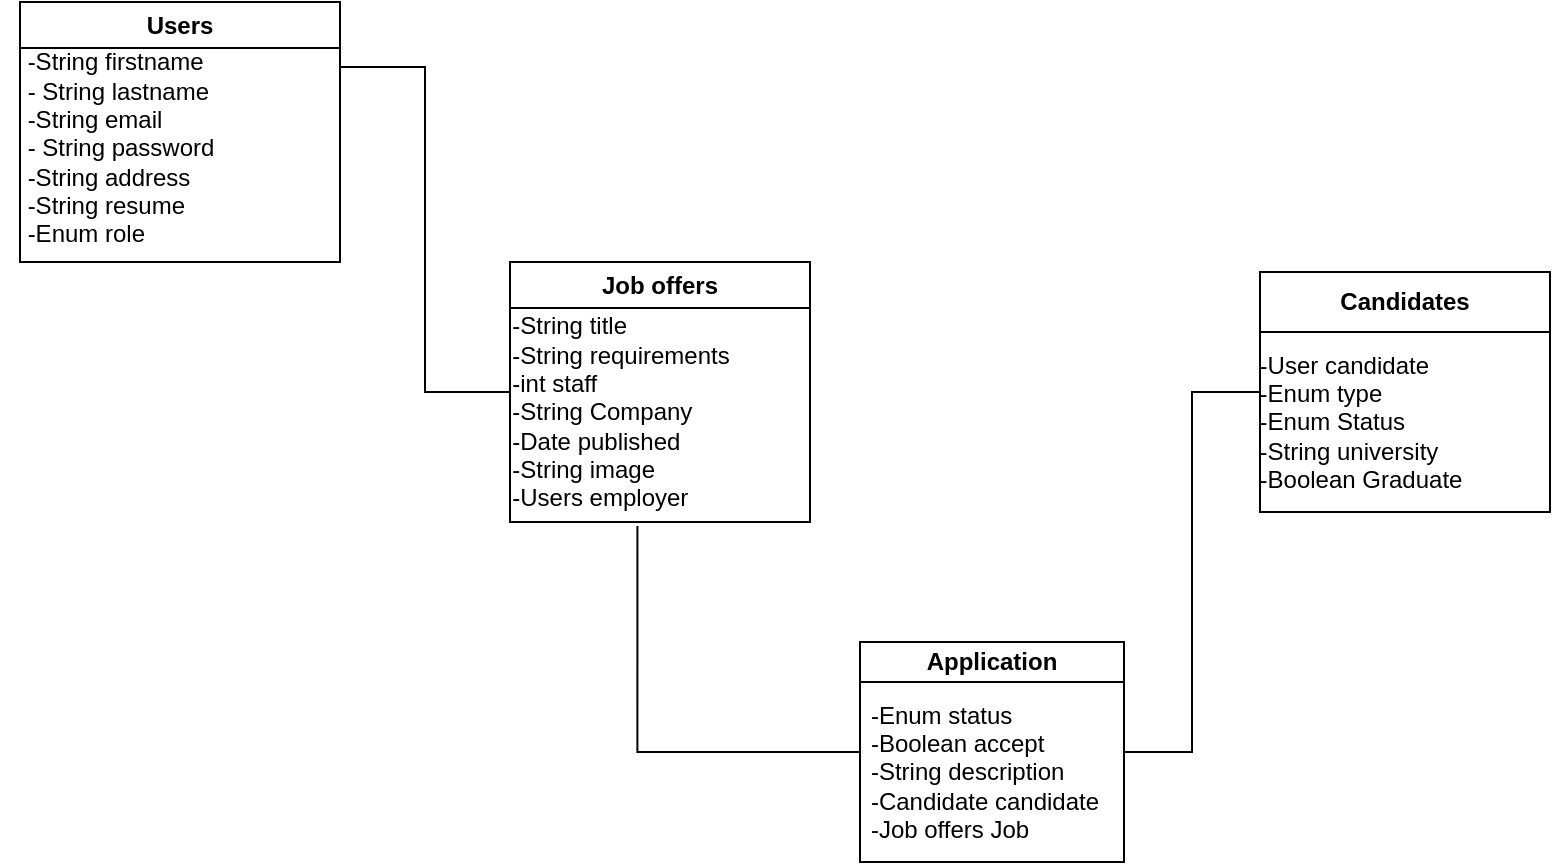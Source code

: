 <mxfile version="21.6.1" type="device">
  <diagram name="Page-1" id="3K1eUuzpIY2LtrL7otnD">
    <mxGraphModel dx="794" dy="405" grid="1" gridSize="10" guides="1" tooltips="1" connect="1" arrows="1" fold="1" page="1" pageScale="1" pageWidth="850" pageHeight="1100" math="0" shadow="0">
      <root>
        <mxCell id="0" />
        <mxCell id="1" parent="0" />
        <mxCell id="ZhhiA_KaOUA8P15u94uH-2" value="Users" style="swimlane;whiteSpace=wrap;html=1;" parent="1" vertex="1">
          <mxGeometry x="30" y="20" width="160" height="130" as="geometry" />
        </mxCell>
        <mxCell id="ZhhiA_KaOUA8P15u94uH-8" value="&lt;div style=&quot;text-align: left;&quot;&gt;&lt;span style=&quot;background-color: initial;&quot;&gt;-String firstname&lt;/span&gt;&lt;/div&gt;&lt;div style=&quot;text-align: left;&quot;&gt;&lt;span style=&quot;background-color: initial;&quot;&gt;- String lastname&lt;/span&gt;&lt;/div&gt;&lt;div style=&quot;text-align: left;&quot;&gt;&lt;span style=&quot;background-color: initial;&quot;&gt;-String email&lt;/span&gt;&lt;/div&gt;&lt;div style=&quot;text-align: left;&quot;&gt;&lt;span style=&quot;background-color: initial;&quot;&gt;- String password&lt;/span&gt;&lt;/div&gt;&lt;div style=&quot;text-align: left;&quot;&gt;&lt;span style=&quot;background-color: initial;&quot;&gt;-String address&lt;/span&gt;&lt;/div&gt;&lt;div style=&quot;text-align: left;&quot;&gt;&lt;span style=&quot;background-color: initial;&quot;&gt;-String resume&lt;/span&gt;&lt;/div&gt;&lt;div style=&quot;text-align: left;&quot;&gt;&lt;span style=&quot;background-color: initial;&quot;&gt;-Enum role&lt;/span&gt;&lt;/div&gt;" style="text;html=1;align=center;verticalAlign=middle;resizable=0;points=[];autosize=1;strokeColor=none;fillColor=none;" parent="ZhhiA_KaOUA8P15u94uH-2" vertex="1">
          <mxGeometry x="-10" y="18" width="120" height="110" as="geometry" />
        </mxCell>
        <mxCell id="ZhhiA_KaOUA8P15u94uH-22" style="edgeStyle=orthogonalEdgeStyle;rounded=0;orthogonalLoop=1;jettySize=auto;html=1;entryX=1;entryY=0.5;entryDx=0;entryDy=0;endArrow=none;endFill=0;" parent="1" source="ZhhiA_KaOUA8P15u94uH-4" target="ZhhiA_KaOUA8P15u94uH-6" edge="1">
          <mxGeometry relative="1" as="geometry" />
        </mxCell>
        <mxCell id="ZhhiA_KaOUA8P15u94uH-4" value="Candidates" style="swimlane;whiteSpace=wrap;html=1;startSize=30;" parent="1" vertex="1">
          <mxGeometry x="650" y="155" width="145" height="120" as="geometry" />
        </mxCell>
        <mxCell id="ZhhiA_KaOUA8P15u94uH-13" value="&lt;div style=&quot;text-align: left;&quot;&gt;&lt;span style=&quot;background-color: initial;&quot;&gt;-User candidate&lt;/span&gt;&lt;/div&gt;&lt;div style=&quot;text-align: left;&quot;&gt;&lt;span style=&quot;background-color: initial;&quot;&gt;-Enum type&lt;/span&gt;&lt;/div&gt;&lt;div style=&quot;text-align: left;&quot;&gt;&lt;span style=&quot;background-color: initial;&quot;&gt;-Enum Status&lt;/span&gt;&lt;/div&gt;&lt;div style=&quot;text-align: left;&quot;&gt;&lt;span style=&quot;background-color: initial;&quot;&gt;-String university&lt;/span&gt;&lt;/div&gt;&lt;div style=&quot;text-align: left;&quot;&gt;&lt;span style=&quot;background-color: initial;&quot;&gt;-Boolean Graduate&lt;/span&gt;&lt;/div&gt;" style="text;html=1;align=center;verticalAlign=middle;resizable=0;points=[];autosize=1;strokeColor=none;fillColor=none;" parent="ZhhiA_KaOUA8P15u94uH-4" vertex="1">
          <mxGeometry x="-10" y="30" width="120" height="90" as="geometry" />
        </mxCell>
        <mxCell id="ZhhiA_KaOUA8P15u94uH-21" style="edgeStyle=orthogonalEdgeStyle;rounded=0;orthogonalLoop=1;jettySize=auto;html=1;entryX=1;entryY=0.25;entryDx=0;entryDy=0;endArrow=none;endFill=0;" parent="1" source="ZhhiA_KaOUA8P15u94uH-5" target="ZhhiA_KaOUA8P15u94uH-2" edge="1">
          <mxGeometry relative="1" as="geometry">
            <mxPoint x="350" y="50" as="targetPoint" />
          </mxGeometry>
        </mxCell>
        <mxCell id="ZhhiA_KaOUA8P15u94uH-5" value="Job offers" style="swimlane;whiteSpace=wrap;html=1;" parent="1" vertex="1">
          <mxGeometry x="275" y="150" width="150" height="130" as="geometry" />
        </mxCell>
        <mxCell id="ZhhiA_KaOUA8P15u94uH-15" value="&lt;div style=&quot;text-align: left;&quot;&gt;&lt;span style=&quot;background-color: initial;&quot;&gt;-String title&lt;/span&gt;&lt;/div&gt;&lt;div style=&quot;text-align: left;&quot;&gt;&lt;span style=&quot;background-color: initial;&quot;&gt;-String requirements&lt;/span&gt;&lt;/div&gt;&lt;div style=&quot;text-align: left;&quot;&gt;&lt;span style=&quot;background-color: initial;&quot;&gt;-int staff&lt;/span&gt;&lt;/div&gt;&lt;div style=&quot;text-align: left;&quot;&gt;&lt;span style=&quot;background-color: initial;&quot;&gt;-String Company&lt;/span&gt;&lt;/div&gt;&lt;div style=&quot;text-align: left;&quot;&gt;&lt;span style=&quot;background-color: initial;&quot;&gt;-Date published&lt;/span&gt;&lt;/div&gt;&lt;div style=&quot;text-align: left;&quot;&gt;&lt;span style=&quot;background-color: initial;&quot;&gt;-String image&lt;/span&gt;&lt;/div&gt;&lt;div style=&quot;text-align: left;&quot;&gt;&lt;span style=&quot;background-color: initial;&quot;&gt;-Users employer&lt;/span&gt;&lt;/div&gt;" style="text;html=1;align=center;verticalAlign=middle;resizable=0;points=[];autosize=1;strokeColor=none;fillColor=none;" parent="ZhhiA_KaOUA8P15u94uH-5" vertex="1">
          <mxGeometry x="-10" y="20" width="130" height="110" as="geometry" />
        </mxCell>
        <mxCell id="ZhhiA_KaOUA8P15u94uH-23" style="edgeStyle=orthogonalEdgeStyle;rounded=0;orthogonalLoop=1;jettySize=auto;html=1;entryX=0.567;entryY=1.018;entryDx=0;entryDy=0;entryPerimeter=0;endArrow=none;endFill=0;" parent="1" source="ZhhiA_KaOUA8P15u94uH-6" target="ZhhiA_KaOUA8P15u94uH-15" edge="1">
          <mxGeometry relative="1" as="geometry" />
        </mxCell>
        <mxCell id="ZhhiA_KaOUA8P15u94uH-6" value="Application" style="swimlane;whiteSpace=wrap;html=1;startSize=20;" parent="1" vertex="1">
          <mxGeometry x="450" y="340" width="132" height="110" as="geometry">
            <mxRectangle x="348" y="80" width="110" height="30" as="alternateBounds" />
          </mxGeometry>
        </mxCell>
        <mxCell id="ZhhiA_KaOUA8P15u94uH-14" value="&lt;div style=&quot;text-align: left;&quot;&gt;&lt;span style=&quot;background-color: initial;&quot;&gt;-Enum status&lt;/span&gt;&lt;/div&gt;&lt;div style=&quot;text-align: left;&quot;&gt;&lt;span style=&quot;background-color: initial;&quot;&gt;-Boolean accept&lt;/span&gt;&lt;/div&gt;&lt;div style=&quot;text-align: left;&quot;&gt;&lt;span style=&quot;background-color: initial;&quot;&gt;-String description&lt;/span&gt;&lt;/div&gt;&lt;div style=&quot;text-align: left;&quot;&gt;&lt;span style=&quot;background-color: initial;&quot;&gt;-Candidate candidate&lt;/span&gt;&lt;/div&gt;&lt;div style=&quot;text-align: left;&quot;&gt;&lt;span style=&quot;background-color: initial;&quot;&gt;-Job offers Job&lt;/span&gt;&lt;/div&gt;" style="text;html=1;align=center;verticalAlign=middle;resizable=0;points=[];autosize=1;strokeColor=none;fillColor=none;" parent="ZhhiA_KaOUA8P15u94uH-6" vertex="1">
          <mxGeometry x="-8" y="20" width="140" height="90" as="geometry" />
        </mxCell>
      </root>
    </mxGraphModel>
  </diagram>
</mxfile>
